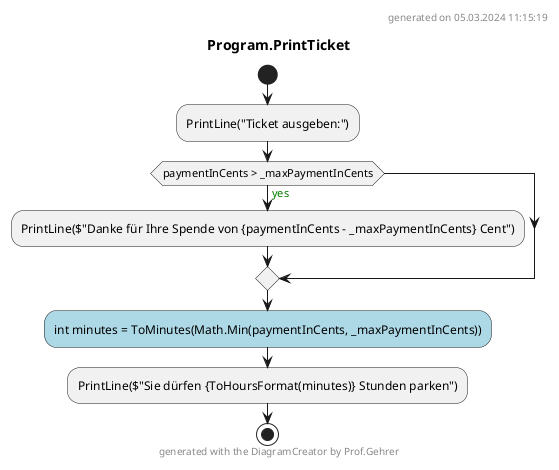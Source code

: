 @startuml Program.PrintTicket
header
generated on 05.03.2024 11:15:19
end header
title Program.PrintTicket
start
:PrintLine("Ticket ausgeben:");
if (paymentInCents > _maxPaymentInCents) then (<color:green>yes)
    :PrintLine($"Danke für Ihre Spende von {paymentInCents - _maxPaymentInCents} Cent");
endif
#LightBlue:int minutes = ToMinutes(Math.Min(paymentInCents, _maxPaymentInCents));
:PrintLine($"Sie dürfen {ToHoursFormat(minutes)} Stunden parken");
footer
generated with the DiagramCreator by Prof.Gehrer
end footer
stop
@enduml
